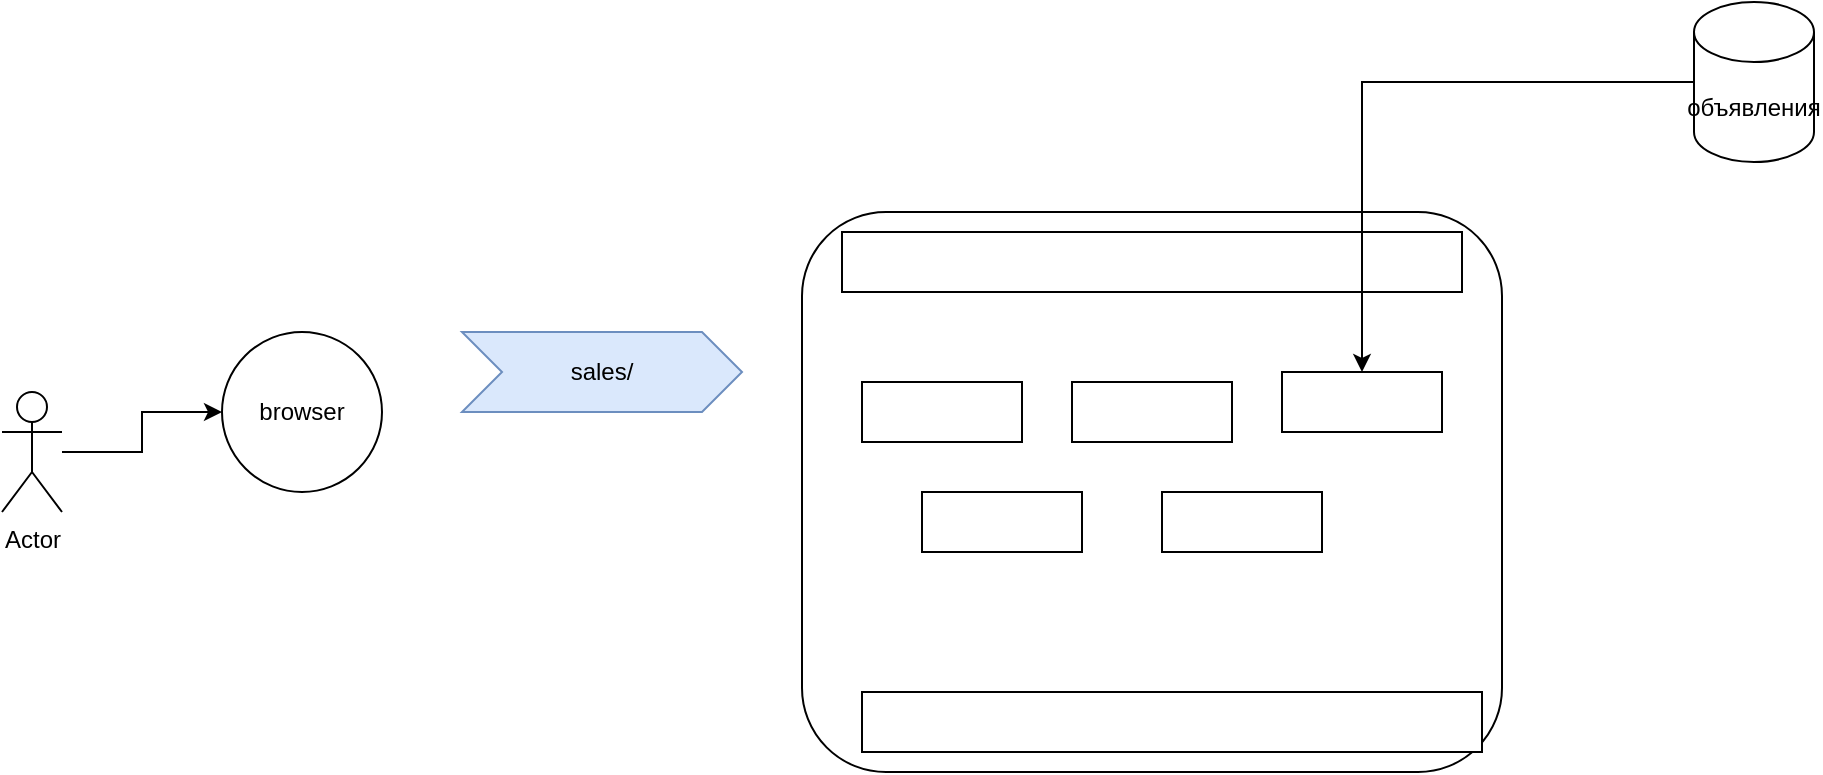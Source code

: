 <mxfile version="22.1.0" type="device">
  <diagram name="Page-1" id="nAh9Bwq1KAQqnUYPWBFJ">
    <mxGraphModel dx="1185" dy="641" grid="0" gridSize="10" guides="1" tooltips="1" connect="1" arrows="1" fold="1" page="0" pageScale="1" pageWidth="850" pageHeight="1100" math="0" shadow="0">
      <root>
        <mxCell id="0" />
        <mxCell id="1" parent="0" />
        <mxCell id="qFqC4II3o93BazCrs1PA-3" style="edgeStyle=orthogonalEdgeStyle;rounded=0;orthogonalLoop=1;jettySize=auto;html=1;" parent="1" source="qFqC4II3o93BazCrs1PA-1" target="qFqC4II3o93BazCrs1PA-2" edge="1">
          <mxGeometry relative="1" as="geometry" />
        </mxCell>
        <mxCell id="qFqC4II3o93BazCrs1PA-1" value="Actor" style="shape=umlActor;verticalLabelPosition=bottom;verticalAlign=top;html=1;outlineConnect=0;" parent="1" vertex="1">
          <mxGeometry x="260" y="330" width="30" height="60" as="geometry" />
        </mxCell>
        <mxCell id="qFqC4II3o93BazCrs1PA-2" value="browser" style="ellipse;whiteSpace=wrap;html=1;aspect=fixed;" parent="1" vertex="1">
          <mxGeometry x="370" y="300" width="80" height="80" as="geometry" />
        </mxCell>
        <mxCell id="qFqC4II3o93BazCrs1PA-4" value="sales/" style="shape=step;perimeter=stepPerimeter;whiteSpace=wrap;html=1;fixedSize=1;fillColor=#dae8fc;strokeColor=#6c8ebf;" parent="1" vertex="1">
          <mxGeometry x="490" y="300" width="140" height="40" as="geometry" />
        </mxCell>
        <mxCell id="qFqC4II3o93BazCrs1PA-5" value="" style="rounded=1;whiteSpace=wrap;html=1;" parent="1" vertex="1">
          <mxGeometry x="660" y="240" width="350" height="280" as="geometry" />
        </mxCell>
        <mxCell id="qFqC4II3o93BazCrs1PA-6" value="" style="rounded=0;whiteSpace=wrap;html=1;" parent="1" vertex="1">
          <mxGeometry x="690" y="325" width="80" height="30" as="geometry" />
        </mxCell>
        <mxCell id="qFqC4II3o93BazCrs1PA-7" value="" style="rounded=0;whiteSpace=wrap;html=1;" parent="1" vertex="1">
          <mxGeometry x="720" y="380" width="80" height="30" as="geometry" />
        </mxCell>
        <mxCell id="qFqC4II3o93BazCrs1PA-8" value="" style="rounded=0;whiteSpace=wrap;html=1;" parent="1" vertex="1">
          <mxGeometry x="900" y="320" width="80" height="30" as="geometry" />
        </mxCell>
        <mxCell id="qFqC4II3o93BazCrs1PA-9" value="" style="rounded=0;whiteSpace=wrap;html=1;" parent="1" vertex="1">
          <mxGeometry x="795" y="325" width="80" height="30" as="geometry" />
        </mxCell>
        <mxCell id="qFqC4II3o93BazCrs1PA-10" value="" style="rounded=0;whiteSpace=wrap;html=1;" parent="1" vertex="1">
          <mxGeometry x="840" y="380" width="80" height="30" as="geometry" />
        </mxCell>
        <mxCell id="qFqC4II3o93BazCrs1PA-11" value="" style="rounded=0;whiteSpace=wrap;html=1;" parent="1" vertex="1">
          <mxGeometry x="680" y="250" width="310" height="30" as="geometry" />
        </mxCell>
        <mxCell id="qFqC4II3o93BazCrs1PA-12" value="" style="rounded=0;whiteSpace=wrap;html=1;" parent="1" vertex="1">
          <mxGeometry x="690" y="480" width="310" height="30" as="geometry" />
        </mxCell>
        <mxCell id="qFqC4II3o93BazCrs1PA-18" style="edgeStyle=orthogonalEdgeStyle;rounded=0;orthogonalLoop=1;jettySize=auto;html=1;" parent="1" source="qFqC4II3o93BazCrs1PA-17" target="qFqC4II3o93BazCrs1PA-8" edge="1">
          <mxGeometry relative="1" as="geometry" />
        </mxCell>
        <mxCell id="qFqC4II3o93BazCrs1PA-17" value="объявления" style="shape=cylinder3;whiteSpace=wrap;html=1;boundedLbl=1;backgroundOutline=1;size=15;" parent="1" vertex="1">
          <mxGeometry x="1106" y="135" width="60" height="80" as="geometry" />
        </mxCell>
      </root>
    </mxGraphModel>
  </diagram>
</mxfile>
